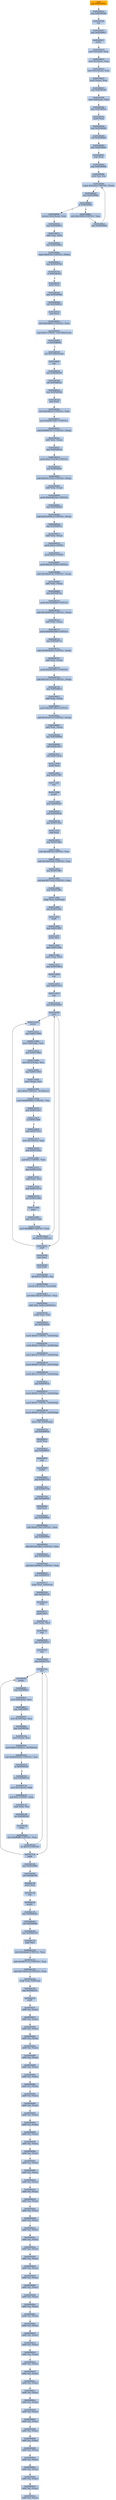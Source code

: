 digraph G {
node[shape=rectangle,style=filled,fillcolor=lightsteelblue,color=lightsteelblue]
bgcolor="transparent"
a0x005d95c2jmp_0x005d95e1[label="start\njmp 0x005d95e1",fillcolor="orange",color="lightgrey"];
a0x005d95e1jmp_0x005d9566[label="0x005d95e1\njmp 0x005d9566"];
a0x005d9566nop_[label="0x005d9566\nnop "];
a0x005d9567jmp_0x005d9617[label="0x005d9567\njmp 0x005d9617"];
a0x005d9617pusha_[label="0x005d9617\npusha "];
a0x005d9618movl_fs_0x30_eax[label="0x005d9618\nmovl %fs:0x30, %eax"];
a0x005d961fmovl_0xceax__eax[label="0x005d961f\nmovl 0xc(%eax), %eax"];
a0x005d9622movl_0x1ceax__eax[label="0x005d9622\nmovl 0x1c(%eax), %eax"];
a0x005d9625movl_eax__eax[label="0x005d9625\nmovl (%eax), %eax"];
a0x005d9627jmp_0x005d95f8[label="0x005d9627\njmp 0x005d95f8"];
a0x005d95f8movl_0x8eax__eax[label="0x005d95f8\nmovl 0x8(%eax), %eax"];
a0x005d95fbjmp_0x005d963a[label="0x005d95fb\njmp 0x005d963a"];
a0x005d963apushl_eax[label="0x005d963a\npushl %eax"];
a0x005d963bjmp_0x005d8d60[label="0x005d963b\njmp 0x005d8d60"];
a0x005d8d60call_0x005d8d65[label="0x005d8d60\ncall 0x005d8d65"];
a0x005d8d65jmp_0x005d9641[label="0x005d8d65\njmp 0x005d9641"];
a0x005d9641popl_eax[label="0x005d9641\npopl %eax"];
a0x005d9642jmp_0x005d969b[label="0x005d9642\njmp 0x005d969b"];
a0x005d969bxorw_ax_ax[label="0x005d969b\nxorw %ax, %ax"];
a0x005d969ecmpw_0x5a4dUINT16_eax_[label="0x005d969e\ncmpw $0x5a4d<UINT16>, (%eax)"];
a0x005d96a3jmp_0x005d98b6[label="0x005d96a3\njmp 0x005d98b6"];
a0x005d98b6je_0x005d964c[label="0x005d98b6\nje 0x005d964c"];
a0x005d98bcsubl_0x10000UINT32_eax[label="0x005d98bc\nsubl $0x10000<UINT32>, %eax"];
a0x005d98c2jmp_0x005d969e[label="0x005d98c2\njmp 0x005d969e"];
a0x005d964cmovzwl_0x3ceax__ebx[label="0x005d964c\nmovzwl 0x3c(%eax), %ebx"];
a0x005d9650jmp_0x005d967e[label="0x005d9650\njmp 0x005d967e"];
a0x005d967eaddl_eax_ebx[label="0x005d967e\naddl %eax, %ebx"];
a0x005d9680jmp_0x005d96be[label="0x005d9680\njmp 0x005d96be"];
a0x005d96becmpw_0x4550UINT16_ebx_[label="0x005d96be\ncmpw $0x4550<UINT16>, (%ebx)"];
a0x005d96c3jmp_0x005d97bb[label="0x005d96c3\njmp 0x005d97bb"];
a0x005d97bbje_0x005d8eb5[label="0x005d97bb\nje 0x005d8eb5"];
a0x005d8eb5pushl_eax[label="0x005d8eb5\npushl %eax"];
a0x005d8eb6jmp_0x005d864d[label="0x005d8eb6\njmp 0x005d864d"];
a0x005d864dcall_0x005d8652[label="0x005d864d\ncall 0x005d8652"];
a0x005d8652popl_eax[label="0x005d8652\npopl %eax"];
a0x005d8653subl_0x5d8652UINT32_eax[label="0x005d8653\nsubl $0x5d8652<UINT32>, %eax"];
a0x005d8659cmpl_0x0UINT8_0x51584eeax_[label="0x005d8659\ncmpl $0x0<UINT8>, 0x51584e(%eax)"];
a0x005d8660je_0x005d8b49[label="0x005d8660\nje 0x005d8b49"];
a0x005d8b49incl_0x51584eeax_[label="0x005d8b49\nincl 0x51584e(%eax)"];
a0x005d8b4fnop_[label="0x005d8b4f\nnop "];
a0x005d8b50jmp_0x005d859d[label="0x005d8b50\njmp 0x005d859d"];
a0x005d859dcall_0x005d85a2[label="0x005d859d\ncall 0x005d85a2"];
a0x005d85a2jmp_0x005d85db[label="0x005d85a2\njmp 0x005d85db"];
a0x005d85dbpopl_ebx[label="0x005d85db\npopl %ebx"];
a0x005d85dcsubl_0x5d85a2UINT32_ebx[label="0x005d85dc\nsubl $0x5d85a2<UINT32>, %ebx"];
a0x005d85e2pushl_0x9657d417UINT32[label="0x005d85e2\npushl $0x9657d417<UINT32>"];
a0x005d85e7addl_0x69f97b77UINT32_esp_[label="0x005d85e7\naddl $0x69f97b77<UINT32>, (%esp)"];
a0x005d85eeaddl_ebx_esp_[label="0x005d85ee\naddl %ebx, (%esp)"];
a0x005d85f1jmp_0x005d85a4[label="0x005d85f1\njmp 0x005d85a4"];
a0x005d85a4pushl_0xa7353e08UINT32[label="0x005d85a4\npushl $0xa7353e08<UINT32>"];
a0x005d85a9jmp_0x005d85ff[label="0x005d85a9\njmp 0x005d85ff"];
a0x005d85ffaddl_0x591c1182UINT32_esp_[label="0x005d85ff\naddl $0x591c1182<UINT32>, (%esp)"];
a0x005d8606addl_ebx_esp_[label="0x005d8606\naddl %ebx, (%esp)"];
a0x005d8609pushl_0xbe9825dcUINT32[label="0x005d8609\npushl $0xbe9825dc<UINT32>"];
a0x005d860ejmp_0x005d8626[label="0x005d860e\njmp 0x005d8626"];
a0x005d8626addl_0x41b929aaUINT32_esp_[label="0x005d8626\naddl $0x41b929aa<UINT32>, (%esp)"];
a0x005d862djmp_0x005d887a[label="0x005d862d\njmp 0x005d887a"];
a0x005d887aaddl_ebx_esp_[label="0x005d887a\naddl %ebx, (%esp)"];
a0x005d887dpushl_0x0UINT8[label="0x005d887d\npushl $0x0<UINT8>"];
a0x005d887fpushl_0x0UINT8[label="0x005d887f\npushl $0x0<UINT8>"];
a0x005d8881pushl_0xac47259dUINT32[label="0x005d8881\npushl $0xac47259d<UINT32>"];
a0x005d8886addl_0x540a479cUINT32_esp_[label="0x005d8886\naddl $0x540a479c<UINT32>, (%esp)"];
a0x005d888daddl_ebx_esp_[label="0x005d888d\naddl %ebx, (%esp)"];
a0x005d8890jmp_0x005d87ba[label="0x005d8890\njmp 0x005d87ba"];
a0x005d87bapushl_0xc8294d86UINT32[label="0x005d87ba\npushl $0xc8294d86<UINT32>"];
a0x005d87bfaddl_0x3828026bUINT32_esp_[label="0x005d87bf\naddl $0x3828026b<UINT32>, (%esp)"];
a0x005d87c6addl_ebx_esp_[label="0x005d87c6\naddl %ebx, (%esp)"];
a0x005d87c9pushl_0xb66b3460UINT32[label="0x005d87c9\npushl $0xb66b3460<UINT32>"];
a0x005d87cejmp_0x005d871a[label="0x005d87ce\njmp 0x005d871a"];
a0x005d871aaddl_0x49f26d2bUINT32_esp_[label="0x005d871a\naddl $0x49f26d2b<UINT32>, (%esp)"];
a0x005d8721addl_ebx_esp_[label="0x005d8721\naddl %ebx, (%esp)"];
a0x005d8724pushl_0xadc03073UINT32[label="0x005d8724\npushl $0xadc03073<UINT32>"];
a0x005d8729addl_0x52911a73UINT32_esp_[label="0x005d8729\naddl $0x52911a73<UINT32>, (%esp)"];
a0x005d8730jmp_0x005d86c2[label="0x005d8730\njmp 0x005d86c2"];
a0x005d86c2addl_ebx_esp_[label="0x005d86c2\naddl %ebx, (%esp)"];
a0x005d86c5pushl_0xa087382dUINT32[label="0x005d86c5\npushl $0xa087382d<UINT32>"];
a0x005d86caaddl_0x5fca11c0UINT32_esp_[label="0x005d86ca\naddl $0x5fca11c0<UINT32>, (%esp)"];
a0x005d86d1addl_ebx_esp_[label="0x005d86d1\naddl %ebx, (%esp)"];
a0x005d86d4jmp_0x005d8696[label="0x005d86d4\njmp 0x005d8696"];
a0x005d8696call_0x004c56e7[label="0x005d8696\ncall 0x004c56e7"];
a0x004c56e7call_0x0051263b[label="0x004c56e7\ncall 0x0051263b"];
a0x0051263bpushl_eax[label="0x0051263b\npushl %eax"];
a0x0051263cjmp_0x00512f87[label="0x0051263c\njmp 0x00512f87"];
a0x00512f87nop_[label="0x00512f87\nnop "];
a0x00512f88pushfl_[label="0x00512f88\npushfl "];
a0x00512f89jmp_0x0050f22f[label="0x00512f89\njmp 0x0050f22f"];
a0x0050f22fcall_0x0050f234[label="0x0050f22f\ncall 0x0050f234"];
a0x0050f234jmp_0x00512f52[label="0x0050f234\njmp 0x00512f52"];
a0x00512f52popl_eax[label="0x00512f52\npopl %eax"];
a0x00512f53jmp_0x00512fba[label="0x00512f53\njmp 0x00512fba"];
a0x00512fbasubl_0x50f234UINT32_eax[label="0x00512fba\nsubl $0x50f234<UINT32>, %eax"];
a0x00512fc0addl_0x38a83e6bUINT32_eax[label="0x00512fc0\naddl $0x38a83e6b<UINT32>, %eax"];
a0x00512fc6jmp_0x00512f65[label="0x00512fc6\njmp 0x00512f65"];
a0x00512f65subl_0x38571a52UINT32_eax[label="0x00512f65\nsubl $0x38571a52<UINT32>, %eax"];
a0x00512f6bjmp_0x00512f8e[label="0x00512f6b\njmp 0x00512f8e"];
a0x00512f8exchgl_eax_0x4esp_[label="0x00512f8e\nxchgl %eax, 0x4(%esp)"];
a0x00512f92jmp_0x00512fd1[label="0x00512f92\njmp 0x00512fd1"];
a0x00512fd1popfl_[label="0x00512fd1\npopfl "];
a0x00512fd2jmp_0x00512f97[label="0x00512fd2\njmp 0x00512f97"];
a0x00512f97pushl_fs_0[label="0x00512f97\npushl %fs:0"];
a0x00512f9ejmp_0x00512fda[label="0x00512f9e\njmp 0x00512fda"];
a0x00512fdamovl_esp_fs_0[label="0x00512fda\nmovl %esp, %fs:0"];
a0x00512fe1jmp_0x00514854[label="0x00512fe1\njmp 0x00514854"];
a0x00514854nop_[label="0x00514854\nnop "];
a0x00514855jmp_0x005125c5[label="0x00514855\njmp 0x005125c5"];
a0x005125c5nop_[label="0x005125c5\nnop "];
a0x005125c6jmp_0x0050f280[label="0x005125c6\njmp 0x0050f280"];
a0x0050f280int3_[label="0x0050f280\nint3 "];
a0x00512419pusha_[label="0x00512419\npusha "];
a0x0051241ajmp_0x0051249d[label="0x0051241a\njmp 0x0051249d"];
a0x0051249dmovl_0x8ebp__eax[label="0x0051249d\nmovl 0x8(%ebp), %eax"];
a0x005124a0jmp_0x0051246b[label="0x005124a0\njmp 0x0051246b"];
a0x0051246bmovl_0x10ebp__ecx[label="0x0051246b\nmovl 0x10(%ebp), %ecx"];
a0x0051246ejmp_0x00512504[label="0x0051246e\njmp 0x00512504"];
a0x00512504movl_eax__esi[label="0x00512504\nmovl (%eax), %esi"];
a0x00512506movl_0x0UINT32_0x18ecx_[label="0x00512506\nmovl $0x0<UINT32>, 0x18(%ecx)"];
a0x0051250dsubl_0x80000003UINT32_esi[label="0x0051250d\nsubl $0x80000003<UINT32>, %esi"];
a0x00512513jmp_0x005124e7[label="0x00512513\njmp 0x005124e7"];
a0x005124e7jo_0x00512480[label="0x005124e7\njo 0x00512480"];
a0x005124e9jmp_0x0051251f[label="0x005124e9\njmp 0x0051251f"];
a0x0051251fmovl_0xc1ecx__ebx[label="0x0051251f\nmovl 0xc1(%ecx), %ebx"];
a0x00512525jmp_0x0051256e[label="0x00512525\njmp 0x0051256e"];
a0x0051256eandl_0x1UINT8_ebx[label="0x0051256e\nandl $0x1<UINT8>, %ebx"];
a0x00512571jmp_0x00512532[label="0x00512571\njmp 0x00512532"];
a0x00512532cmpl_ebx_esi[label="0x00512532\ncmpl %ebx, %esi"];
a0x00512534jmp_0x00512573[label="0x00512534\njmp 0x00512573"];
a0x00512573jne_0x00512480[label="0x00512573\njne 0x00512480"];
a0x00512480popa_[label="0x00512480\npopa "];
a0x00512481jmp_0x005124dd[label="0x00512481\njmp 0x005124dd"];
a0x005124ddmovl_0xffffffffUINT32_eax[label="0x005124dd\nmovl $0xffffffff<UINT32>, %eax"];
a0x005124e3ret_0x10UINT16[label="0x005124e3\nret $0x10<UINT16>"];
a0x0050f281popfl_[label="0x0050f281\npopfl "];
a0x0050f282decl_ecx[label="0x0050f282\ndecl %ecx"];
a0x0050f283popl_edx[label="0x0050f283\npopl %edx"];
a0x0050f284inb_0x3UINT8_al[label="0x0050f284\ninb $0x3<UINT8>, %al"];
a0x0050f286movsb_ds_esi__es_edi_[label="0x0050f286\nmovsb %ds:(%esi), %es:(%edi)"];
a0x0050f287xorl_0x3345e9UINT32_eax[label="0x0050f287\nxorl $0x3345e9<UINT32>, %eax"];
a0x0050f28caddb_bh_0x30c1a630esi_[label="0x0050f28c\naddb %bh, 0x30c1a630(%esi)"];
a0x0050f292xchgl_eax_edi[label="0x0050f292\nxchgl %eax, %edi"];
a0x0050f293jns_0x0050f298[label="0x0050f293\njns 0x0050f298"];
a0x0050f298movb_0x65UINT8_0x3eebp_[label="0x0050f298\nmovb $0x65<UINT8>, 0x3e(%ebp)"];
a0x0050f29cmovb_0x6eUINT8_0x3febp_[label="0x0050f29c\nmovb $0x6e<UINT8>, 0x3f(%ebp)"];
a0x0050f2a0movb_0x54UINT8_0x40ebp_[label="0x0050f2a0\nmovb $0x54<UINT8>, 0x40(%ebp)"];
a0x0050f2a4movb_0x68UINT8_0x41ebp_[label="0x0050f2a4\nmovb $0x68<UINT8>, 0x41(%ebp)"];
a0x0050f2a8movb_0x72UINT8_0x42ebp_[label="0x0050f2a8\nmovb $0x72<UINT8>, 0x42(%ebp)"];
a0x0050f2acjmp_0x0050f12c[label="0x0050f2ac\njmp 0x0050f12c"];
a0x0050f12cmovb_0x65UINT8_0x43ebp_[label="0x0050f12c\nmovb $0x65<UINT8>, 0x43(%ebp)"];
a0x0050f130movb_0x61UINT8_0x44ebp_[label="0x0050f130\nmovb $0x61<UINT8>, 0x44(%ebp)"];
a0x0050f134movb_0x64UINT8_0x45ebp_[label="0x0050f134\nmovb $0x64<UINT8>, 0x45(%ebp)"];
a0x0050f138movb_bl_0x46ebp_[label="0x0050f138\nmovb %bl, 0x46(%ebp)"];
a0x0050f13bcall_0x004f903e[label="0x0050f13b\ncall 0x004f903e"];
a0x004f903epushl_eax[label="0x004f903e\npushl %eax"];
a0x004f903fjmp_0x004f907f[label="0x004f903f\njmp 0x004f907f"];
a0x004f907fnop_[label="0x004f907f\nnop "];
a0x004f9080pushfl_[label="0x004f9080\npushfl "];
a0x004f9081jmp_0x004f7551[label="0x004f9081\njmp 0x004f7551"];
a0x004f7551call_0x004f7556[label="0x004f7551\ncall 0x004f7556"];
a0x004f7556jmp_0x004f9041[label="0x004f7556\njmp 0x004f9041"];
a0x004f9041popl_eax[label="0x004f9041\npopl %eax"];
a0x004f9042jmp_0x004f909a[label="0x004f9042\njmp 0x004f909a"];
a0x004f909asubl_0x4f7556UINT32_eax[label="0x004f909a\nsubl $0x4f7556<UINT32>, %eax"];
a0x004f90a0jmp_0x004f90fd[label="0x004f90a0\njmp 0x004f90fd"];
a0x004f90fdaddl_0x1de528e3UINT32_eax[label="0x004f90fd\naddl $0x1de528e3<UINT32>, %eax"];
a0x004f9103jmp_0x004f90dd[label="0x004f9103\njmp 0x004f90dd"];
a0x004f90ddsubl_0x1d959953UINT32_eax[label="0x004f90dd\nsubl $0x1d959953<UINT32>, %eax"];
a0x004f90e3jmp_0x004f9107[label="0x004f90e3\njmp 0x004f9107"];
a0x004f9107xchgl_eax_0x4esp_[label="0x004f9107\nxchgl %eax, 0x4(%esp)"];
a0x004f910bjmp_0x004f91e6[label="0x004f910b\njmp 0x004f91e6"];
a0x004f91e6popfl_[label="0x004f91e6\npopfl "];
a0x004f91e7pushl_fs_0[label="0x004f91e7\npushl %fs:0"];
a0x004f91eemovl_esp_fs_0[label="0x004f91ee\nmovl %esp, %fs:0"];
a0x004f91f5nop_[label="0x004f91f5\nnop "];
a0x004f91f6jmp_0x004f9037[label="0x004f91f6\njmp 0x004f9037"];
a0x004f9037nop_[label="0x004f9037\nnop "];
a0x004f9038jmp_0x004f751a[label="0x004f9038\njmp 0x004f751a"];
a0x004f751aint3_[label="0x004f751a\nint3 "];
a0x004f8f90pusha_[label="0x004f8f90\npusha "];
a0x004f8f91jmp_0x004f8fc4[label="0x004f8f91\njmp 0x004f8fc4"];
a0x004f8fc4movl_0x8ebp__eax[label="0x004f8fc4\nmovl 0x8(%ebp), %eax"];
a0x004f8fc7jmp_0x004f8f97[label="0x004f8fc7\njmp 0x004f8f97"];
a0x004f8f97movl_0x10ebp__ecx[label="0x004f8f97\nmovl 0x10(%ebp), %ecx"];
a0x004f8f9ajmp_0x004f934a[label="0x004f8f9a\njmp 0x004f934a"];
a0x004f934amovl_eax__esi[label="0x004f934a\nmovl (%eax), %esi"];
a0x004f934cmovl_0x0UINT32_0x18ecx_[label="0x004f934c\nmovl $0x0<UINT32>, 0x18(%ecx)"];
a0x004f9353subl_0x80000003UINT32_esi[label="0x004f9353\nsubl $0x80000003<UINT32>, %esi"];
a0x004f9359jo_0x004f9249[label="0x004f9359\njo 0x004f9249"];
a0x004f935fjmp_0x004f912d[label="0x004f935f\njmp 0x004f912d"];
a0x004f912dmovl_0xc1ecx__ebx[label="0x004f912d\nmovl 0xc1(%ecx), %ebx"];
a0x004f9133andl_0x1UINT8_ebx[label="0x004f9133\nandl $0x1<UINT8>, %ebx"];
a0x004f9136cmpl_ebx_esi[label="0x004f9136\ncmpl %ebx, %esi"];
a0x004f9138jne_0x004f9249[label="0x004f9138\njne 0x004f9249"];
a0x004f9249popa_[label="0x004f9249\npopa "];
a0x004f924amovl_0xffffffffUINT32_eax[label="0x004f924a\nmovl $0xffffffff<UINT32>, %eax"];
a0x004f9250ret_0x10UINT16[label="0x004f9250\nret $0x10<UINT16>"];
a0x004f751bpopfl_[label="0x004f751b\npopfl "];
a0x0050f140jmp_0x0050f084[label="0x0050f140\njmp 0x0050f084"];
a0x0050f084call_0x004de1f8[label="0x0050f084\ncall 0x004de1f8"];
a0x004de1f8pushl_eax[label="0x004de1f8\npushl %eax"];
a0x004de1f9nop_[label="0x004de1f9\nnop "];
a0x004de1fapushfl_[label="0x004de1fa\npushfl "];
a0x004de1fbjmp_0x004dbaba[label="0x004de1fb\njmp 0x004dbaba"];
a0x004dbabacall_0x004dbabf[label="0x004dbaba\ncall 0x004dbabf"];
a0x004dbabfjmp_0x004de218[label="0x004dbabf\njmp 0x004de218"];
a0x004de218popl_eax[label="0x004de218\npopl %eax"];
a0x004de219subl_0x4dbabfUINT32_eax[label="0x004de219\nsubl $0x4dbabf<UINT32>, %eax"];
a0x004de21faddl_0x5807117cUINT32_eax[label="0x004de21f\naddl $0x5807117c<UINT32>, %eax"];
a0x004de225subl_0x57b931edUINT32_eax[label="0x004de225\nsubl $0x57b931ed<UINT32>, %eax"];
a0x004de22bxchgl_eax_0x4esp_[label="0x004de22b\nxchgl %eax, 0x4(%esp)"];
a0x004de22fjmp_0x004de251[label="0x004de22f\njmp 0x004de251"];
a0x004de251popfl_[label="0x004de251\npopfl "];
a0x0000007caddb_al_eax_[label="0x0000007c\naddb %al, (%eax)"];
a0x0000007eaddb_al_eax_[label="0x0000007e\naddb %al, (%eax)"];
a0x00000080addb_al_eax_[label="0x00000080\naddb %al, (%eax)"];
a0x00000082addb_al_eax_[label="0x00000082\naddb %al, (%eax)"];
a0x00000084addb_al_eax_[label="0x00000084\naddb %al, (%eax)"];
a0x00000086addb_al_eax_[label="0x00000086\naddb %al, (%eax)"];
a0x00000088addb_al_eax_[label="0x00000088\naddb %al, (%eax)"];
a0x0000008aaddb_al_eax_[label="0x0000008a\naddb %al, (%eax)"];
a0x0000008caddb_al_eax_[label="0x0000008c\naddb %al, (%eax)"];
a0x0000008eaddb_al_eax_[label="0x0000008e\naddb %al, (%eax)"];
a0x00000090addb_al_eax_[label="0x00000090\naddb %al, (%eax)"];
a0x00000092addb_al_eax_[label="0x00000092\naddb %al, (%eax)"];
a0x00000094addb_al_eax_[label="0x00000094\naddb %al, (%eax)"];
a0x00000096addb_al_eax_[label="0x00000096\naddb %al, (%eax)"];
a0x00000098addb_al_eax_[label="0x00000098\naddb %al, (%eax)"];
a0x0000009aaddb_al_eax_[label="0x0000009a\naddb %al, (%eax)"];
a0x0000009caddb_al_eax_[label="0x0000009c\naddb %al, (%eax)"];
a0x0000009eaddb_al_eax_[label="0x0000009e\naddb %al, (%eax)"];
a0x000000a0addb_al_eax_[label="0x000000a0\naddb %al, (%eax)"];
a0x000000a2addb_al_eax_[label="0x000000a2\naddb %al, (%eax)"];
a0x000000a4addb_al_eax_[label="0x000000a4\naddb %al, (%eax)"];
a0x000000a6addb_al_eax_[label="0x000000a6\naddb %al, (%eax)"];
a0x000000a8addb_al_eax_[label="0x000000a8\naddb %al, (%eax)"];
a0x000000aaaddb_al_eax_[label="0x000000aa\naddb %al, (%eax)"];
a0x000000acaddb_al_eax_[label="0x000000ac\naddb %al, (%eax)"];
a0x000000aeaddb_al_eax_[label="0x000000ae\naddb %al, (%eax)"];
a0x000000b0addb_al_eax_[label="0x000000b0\naddb %al, (%eax)"];
a0x000000b2addb_al_eax_[label="0x000000b2\naddb %al, (%eax)"];
a0x000000b4addb_al_eax_[label="0x000000b4\naddb %al, (%eax)"];
a0x000000b6addb_al_eax_[label="0x000000b6\naddb %al, (%eax)"];
a0x000000b8addb_al_eax_[label="0x000000b8\naddb %al, (%eax)"];
a0x000000baaddb_al_eax_[label="0x000000ba\naddb %al, (%eax)"];
a0x000000bcaddb_al_eax_[label="0x000000bc\naddb %al, (%eax)"];
a0x000000beaddb_al_eax_[label="0x000000be\naddb %al, (%eax)"];
a0x000000c0addb_al_eax_[label="0x000000c0\naddb %al, (%eax)"];
a0x000000c2addb_al_eax_[label="0x000000c2\naddb %al, (%eax)"];
a0x000000c4addb_al_eax_[label="0x000000c4\naddb %al, (%eax)"];
a0x000000c6addb_al_eax_[label="0x000000c6\naddb %al, (%eax)"];
a0x000000c8addb_al_eax_[label="0x000000c8\naddb %al, (%eax)"];
a0x000000caaddb_al_eax_[label="0x000000ca\naddb %al, (%eax)"];
a0x000000ccaddb_al_eax_[label="0x000000cc\naddb %al, (%eax)"];
a0x000000ceaddb_al_eax_[label="0x000000ce\naddb %al, (%eax)"];
a0x000000d0addb_al_eax_[label="0x000000d0\naddb %al, (%eax)"];
a0x000000d2addb_al_eax_[label="0x000000d2\naddb %al, (%eax)"];
a0x000000d4addb_al_eax_[label="0x000000d4\naddb %al, (%eax)"];
a0x000000d6addb_al_eax_[label="0x000000d6\naddb %al, (%eax)"];
a0x000000d8addb_al_eax_[label="0x000000d8\naddb %al, (%eax)"];
a0x000000daaddb_al_eax_[label="0x000000da\naddb %al, (%eax)"];
a0x000000dcaddb_al_eax_[label="0x000000dc\naddb %al, (%eax)"];
a0x000000deaddb_al_eax_[label="0x000000de\naddb %al, (%eax)"];
a0x000000e0addb_al_eax_[label="0x000000e0\naddb %al, (%eax)"];
a0x000000e2addb_al_eax_[label="0x000000e2\naddb %al, (%eax)"];
a0x005d95c2jmp_0x005d95e1 -> a0x005d95e1jmp_0x005d9566 [color="#000000"];
a0x005d95e1jmp_0x005d9566 -> a0x005d9566nop_ [color="#000000"];
a0x005d9566nop_ -> a0x005d9567jmp_0x005d9617 [color="#000000"];
a0x005d9567jmp_0x005d9617 -> a0x005d9617pusha_ [color="#000000"];
a0x005d9617pusha_ -> a0x005d9618movl_fs_0x30_eax [color="#000000"];
a0x005d9618movl_fs_0x30_eax -> a0x005d961fmovl_0xceax__eax [color="#000000"];
a0x005d961fmovl_0xceax__eax -> a0x005d9622movl_0x1ceax__eax [color="#000000"];
a0x005d9622movl_0x1ceax__eax -> a0x005d9625movl_eax__eax [color="#000000"];
a0x005d9625movl_eax__eax -> a0x005d9627jmp_0x005d95f8 [color="#000000"];
a0x005d9627jmp_0x005d95f8 -> a0x005d95f8movl_0x8eax__eax [color="#000000"];
a0x005d95f8movl_0x8eax__eax -> a0x005d95fbjmp_0x005d963a [color="#000000"];
a0x005d95fbjmp_0x005d963a -> a0x005d963apushl_eax [color="#000000"];
a0x005d963apushl_eax -> a0x005d963bjmp_0x005d8d60 [color="#000000"];
a0x005d963bjmp_0x005d8d60 -> a0x005d8d60call_0x005d8d65 [color="#000000"];
a0x005d8d60call_0x005d8d65 -> a0x005d8d65jmp_0x005d9641 [color="#000000"];
a0x005d8d65jmp_0x005d9641 -> a0x005d9641popl_eax [color="#000000"];
a0x005d9641popl_eax -> a0x005d9642jmp_0x005d969b [color="#000000"];
a0x005d9642jmp_0x005d969b -> a0x005d969bxorw_ax_ax [color="#000000"];
a0x005d969bxorw_ax_ax -> a0x005d969ecmpw_0x5a4dUINT16_eax_ [color="#000000"];
a0x005d969ecmpw_0x5a4dUINT16_eax_ -> a0x005d96a3jmp_0x005d98b6 [color="#000000"];
a0x005d96a3jmp_0x005d98b6 -> a0x005d98b6je_0x005d964c [color="#000000"];
a0x005d98b6je_0x005d964c -> a0x005d98bcsubl_0x10000UINT32_eax [color="#000000",label="F"];
a0x005d98bcsubl_0x10000UINT32_eax -> a0x005d98c2jmp_0x005d969e [color="#000000"];
a0x005d98c2jmp_0x005d969e -> a0x005d969ecmpw_0x5a4dUINT16_eax_ [color="#000000"];
a0x005d98b6je_0x005d964c -> a0x005d964cmovzwl_0x3ceax__ebx [color="#000000",label="T"];
a0x005d964cmovzwl_0x3ceax__ebx -> a0x005d9650jmp_0x005d967e [color="#000000"];
a0x005d9650jmp_0x005d967e -> a0x005d967eaddl_eax_ebx [color="#000000"];
a0x005d967eaddl_eax_ebx -> a0x005d9680jmp_0x005d96be [color="#000000"];
a0x005d9680jmp_0x005d96be -> a0x005d96becmpw_0x4550UINT16_ebx_ [color="#000000"];
a0x005d96becmpw_0x4550UINT16_ebx_ -> a0x005d96c3jmp_0x005d97bb [color="#000000"];
a0x005d96c3jmp_0x005d97bb -> a0x005d97bbje_0x005d8eb5 [color="#000000"];
a0x005d97bbje_0x005d8eb5 -> a0x005d8eb5pushl_eax [color="#000000",label="T"];
a0x005d8eb5pushl_eax -> a0x005d8eb6jmp_0x005d864d [color="#000000"];
a0x005d8eb6jmp_0x005d864d -> a0x005d864dcall_0x005d8652 [color="#000000"];
a0x005d864dcall_0x005d8652 -> a0x005d8652popl_eax [color="#000000"];
a0x005d8652popl_eax -> a0x005d8653subl_0x5d8652UINT32_eax [color="#000000"];
a0x005d8653subl_0x5d8652UINT32_eax -> a0x005d8659cmpl_0x0UINT8_0x51584eeax_ [color="#000000"];
a0x005d8659cmpl_0x0UINT8_0x51584eeax_ -> a0x005d8660je_0x005d8b49 [color="#000000"];
a0x005d8660je_0x005d8b49 -> a0x005d8b49incl_0x51584eeax_ [color="#000000",label="T"];
a0x005d8b49incl_0x51584eeax_ -> a0x005d8b4fnop_ [color="#000000"];
a0x005d8b4fnop_ -> a0x005d8b50jmp_0x005d859d [color="#000000"];
a0x005d8b50jmp_0x005d859d -> a0x005d859dcall_0x005d85a2 [color="#000000"];
a0x005d859dcall_0x005d85a2 -> a0x005d85a2jmp_0x005d85db [color="#000000"];
a0x005d85a2jmp_0x005d85db -> a0x005d85dbpopl_ebx [color="#000000"];
a0x005d85dbpopl_ebx -> a0x005d85dcsubl_0x5d85a2UINT32_ebx [color="#000000"];
a0x005d85dcsubl_0x5d85a2UINT32_ebx -> a0x005d85e2pushl_0x9657d417UINT32 [color="#000000"];
a0x005d85e2pushl_0x9657d417UINT32 -> a0x005d85e7addl_0x69f97b77UINT32_esp_ [color="#000000"];
a0x005d85e7addl_0x69f97b77UINT32_esp_ -> a0x005d85eeaddl_ebx_esp_ [color="#000000"];
a0x005d85eeaddl_ebx_esp_ -> a0x005d85f1jmp_0x005d85a4 [color="#000000"];
a0x005d85f1jmp_0x005d85a4 -> a0x005d85a4pushl_0xa7353e08UINT32 [color="#000000"];
a0x005d85a4pushl_0xa7353e08UINT32 -> a0x005d85a9jmp_0x005d85ff [color="#000000"];
a0x005d85a9jmp_0x005d85ff -> a0x005d85ffaddl_0x591c1182UINT32_esp_ [color="#000000"];
a0x005d85ffaddl_0x591c1182UINT32_esp_ -> a0x005d8606addl_ebx_esp_ [color="#000000"];
a0x005d8606addl_ebx_esp_ -> a0x005d8609pushl_0xbe9825dcUINT32 [color="#000000"];
a0x005d8609pushl_0xbe9825dcUINT32 -> a0x005d860ejmp_0x005d8626 [color="#000000"];
a0x005d860ejmp_0x005d8626 -> a0x005d8626addl_0x41b929aaUINT32_esp_ [color="#000000"];
a0x005d8626addl_0x41b929aaUINT32_esp_ -> a0x005d862djmp_0x005d887a [color="#000000"];
a0x005d862djmp_0x005d887a -> a0x005d887aaddl_ebx_esp_ [color="#000000"];
a0x005d887aaddl_ebx_esp_ -> a0x005d887dpushl_0x0UINT8 [color="#000000"];
a0x005d887dpushl_0x0UINT8 -> a0x005d887fpushl_0x0UINT8 [color="#000000"];
a0x005d887fpushl_0x0UINT8 -> a0x005d8881pushl_0xac47259dUINT32 [color="#000000"];
a0x005d8881pushl_0xac47259dUINT32 -> a0x005d8886addl_0x540a479cUINT32_esp_ [color="#000000"];
a0x005d8886addl_0x540a479cUINT32_esp_ -> a0x005d888daddl_ebx_esp_ [color="#000000"];
a0x005d888daddl_ebx_esp_ -> a0x005d8890jmp_0x005d87ba [color="#000000"];
a0x005d8890jmp_0x005d87ba -> a0x005d87bapushl_0xc8294d86UINT32 [color="#000000"];
a0x005d87bapushl_0xc8294d86UINT32 -> a0x005d87bfaddl_0x3828026bUINT32_esp_ [color="#000000"];
a0x005d87bfaddl_0x3828026bUINT32_esp_ -> a0x005d87c6addl_ebx_esp_ [color="#000000"];
a0x005d87c6addl_ebx_esp_ -> a0x005d87c9pushl_0xb66b3460UINT32 [color="#000000"];
a0x005d87c9pushl_0xb66b3460UINT32 -> a0x005d87cejmp_0x005d871a [color="#000000"];
a0x005d87cejmp_0x005d871a -> a0x005d871aaddl_0x49f26d2bUINT32_esp_ [color="#000000"];
a0x005d871aaddl_0x49f26d2bUINT32_esp_ -> a0x005d8721addl_ebx_esp_ [color="#000000"];
a0x005d8721addl_ebx_esp_ -> a0x005d8724pushl_0xadc03073UINT32 [color="#000000"];
a0x005d8724pushl_0xadc03073UINT32 -> a0x005d8729addl_0x52911a73UINT32_esp_ [color="#000000"];
a0x005d8729addl_0x52911a73UINT32_esp_ -> a0x005d8730jmp_0x005d86c2 [color="#000000"];
a0x005d8730jmp_0x005d86c2 -> a0x005d86c2addl_ebx_esp_ [color="#000000"];
a0x005d86c2addl_ebx_esp_ -> a0x005d86c5pushl_0xa087382dUINT32 [color="#000000"];
a0x005d86c5pushl_0xa087382dUINT32 -> a0x005d86caaddl_0x5fca11c0UINT32_esp_ [color="#000000"];
a0x005d86caaddl_0x5fca11c0UINT32_esp_ -> a0x005d86d1addl_ebx_esp_ [color="#000000"];
a0x005d86d1addl_ebx_esp_ -> a0x005d86d4jmp_0x005d8696 [color="#000000"];
a0x005d86d4jmp_0x005d8696 -> a0x005d8696call_0x004c56e7 [color="#000000"];
a0x005d8696call_0x004c56e7 -> a0x004c56e7call_0x0051263b [color="#000000"];
a0x004c56e7call_0x0051263b -> a0x0051263bpushl_eax [color="#000000"];
a0x0051263bpushl_eax -> a0x0051263cjmp_0x00512f87 [color="#000000"];
a0x0051263cjmp_0x00512f87 -> a0x00512f87nop_ [color="#000000"];
a0x00512f87nop_ -> a0x00512f88pushfl_ [color="#000000"];
a0x00512f88pushfl_ -> a0x00512f89jmp_0x0050f22f [color="#000000"];
a0x00512f89jmp_0x0050f22f -> a0x0050f22fcall_0x0050f234 [color="#000000"];
a0x0050f22fcall_0x0050f234 -> a0x0050f234jmp_0x00512f52 [color="#000000"];
a0x0050f234jmp_0x00512f52 -> a0x00512f52popl_eax [color="#000000"];
a0x00512f52popl_eax -> a0x00512f53jmp_0x00512fba [color="#000000"];
a0x00512f53jmp_0x00512fba -> a0x00512fbasubl_0x50f234UINT32_eax [color="#000000"];
a0x00512fbasubl_0x50f234UINT32_eax -> a0x00512fc0addl_0x38a83e6bUINT32_eax [color="#000000"];
a0x00512fc0addl_0x38a83e6bUINT32_eax -> a0x00512fc6jmp_0x00512f65 [color="#000000"];
a0x00512fc6jmp_0x00512f65 -> a0x00512f65subl_0x38571a52UINT32_eax [color="#000000"];
a0x00512f65subl_0x38571a52UINT32_eax -> a0x00512f6bjmp_0x00512f8e [color="#000000"];
a0x00512f6bjmp_0x00512f8e -> a0x00512f8exchgl_eax_0x4esp_ [color="#000000"];
a0x00512f8exchgl_eax_0x4esp_ -> a0x00512f92jmp_0x00512fd1 [color="#000000"];
a0x00512f92jmp_0x00512fd1 -> a0x00512fd1popfl_ [color="#000000"];
a0x00512fd1popfl_ -> a0x00512fd2jmp_0x00512f97 [color="#000000"];
a0x00512fd2jmp_0x00512f97 -> a0x00512f97pushl_fs_0 [color="#000000"];
a0x00512f97pushl_fs_0 -> a0x00512f9ejmp_0x00512fda [color="#000000"];
a0x00512f9ejmp_0x00512fda -> a0x00512fdamovl_esp_fs_0 [color="#000000"];
a0x00512fdamovl_esp_fs_0 -> a0x00512fe1jmp_0x00514854 [color="#000000"];
a0x00512fe1jmp_0x00514854 -> a0x00514854nop_ [color="#000000"];
a0x00514854nop_ -> a0x00514855jmp_0x005125c5 [color="#000000"];
a0x00514855jmp_0x005125c5 -> a0x005125c5nop_ [color="#000000"];
a0x005125c5nop_ -> a0x005125c6jmp_0x0050f280 [color="#000000"];
a0x005125c6jmp_0x0050f280 -> a0x0050f280int3_ [color="#000000"];
a0x0050f280int3_ -> a0x00512419pusha_ [color="#000000"];
a0x00512419pusha_ -> a0x0051241ajmp_0x0051249d [color="#000000"];
a0x0051241ajmp_0x0051249d -> a0x0051249dmovl_0x8ebp__eax [color="#000000"];
a0x0051249dmovl_0x8ebp__eax -> a0x005124a0jmp_0x0051246b [color="#000000"];
a0x005124a0jmp_0x0051246b -> a0x0051246bmovl_0x10ebp__ecx [color="#000000"];
a0x0051246bmovl_0x10ebp__ecx -> a0x0051246ejmp_0x00512504 [color="#000000"];
a0x0051246ejmp_0x00512504 -> a0x00512504movl_eax__esi [color="#000000"];
a0x00512504movl_eax__esi -> a0x00512506movl_0x0UINT32_0x18ecx_ [color="#000000"];
a0x00512506movl_0x0UINT32_0x18ecx_ -> a0x0051250dsubl_0x80000003UINT32_esi [color="#000000"];
a0x0051250dsubl_0x80000003UINT32_esi -> a0x00512513jmp_0x005124e7 [color="#000000"];
a0x00512513jmp_0x005124e7 -> a0x005124e7jo_0x00512480 [color="#000000"];
a0x005124e7jo_0x00512480 -> a0x005124e9jmp_0x0051251f [color="#000000",label="F"];
a0x005124e9jmp_0x0051251f -> a0x0051251fmovl_0xc1ecx__ebx [color="#000000"];
a0x0051251fmovl_0xc1ecx__ebx -> a0x00512525jmp_0x0051256e [color="#000000"];
a0x00512525jmp_0x0051256e -> a0x0051256eandl_0x1UINT8_ebx [color="#000000"];
a0x0051256eandl_0x1UINT8_ebx -> a0x00512571jmp_0x00512532 [color="#000000"];
a0x00512571jmp_0x00512532 -> a0x00512532cmpl_ebx_esi [color="#000000"];
a0x00512532cmpl_ebx_esi -> a0x00512534jmp_0x00512573 [color="#000000"];
a0x00512534jmp_0x00512573 -> a0x00512573jne_0x00512480 [color="#000000"];
a0x00512573jne_0x00512480 -> a0x00512480popa_ [color="#000000",label="T"];
a0x00512480popa_ -> a0x00512481jmp_0x005124dd [color="#000000"];
a0x00512481jmp_0x005124dd -> a0x005124ddmovl_0xffffffffUINT32_eax [color="#000000"];
a0x005124ddmovl_0xffffffffUINT32_eax -> a0x005124e3ret_0x10UINT16 [color="#000000"];
a0x005124e3ret_0x10UINT16 -> a0x0050f280int3_ [color="#000000"];
a0x0050f280int3_ -> a0x0050f281popfl_ [color="#000000"];
a0x0050f281popfl_ -> a0x00512419pusha_ [color="#000000"];
a0x005124e3ret_0x10UINT16 -> a0x0050f281popfl_ [color="#000000"];
a0x0050f281popfl_ -> a0x0050f282decl_ecx [color="#000000"];
a0x0050f282decl_ecx -> a0x0050f283popl_edx [color="#000000"];
a0x0050f283popl_edx -> a0x0050f284inb_0x3UINT8_al [color="#000000"];
a0x0050f284inb_0x3UINT8_al -> a0x0050f286movsb_ds_esi__es_edi_ [color="#000000"];
a0x0050f286movsb_ds_esi__es_edi_ -> a0x0050f287xorl_0x3345e9UINT32_eax [color="#000000"];
a0x0050f287xorl_0x3345e9UINT32_eax -> a0x0050f28caddb_bh_0x30c1a630esi_ [color="#000000"];
a0x0050f28caddb_bh_0x30c1a630esi_ -> a0x0050f292xchgl_eax_edi [color="#000000"];
a0x0050f292xchgl_eax_edi -> a0x0050f293jns_0x0050f298 [color="#000000"];
a0x0050f293jns_0x0050f298 -> a0x0050f298movb_0x65UINT8_0x3eebp_ [color="#000000",label="T"];
a0x0050f298movb_0x65UINT8_0x3eebp_ -> a0x0050f29cmovb_0x6eUINT8_0x3febp_ [color="#000000"];
a0x0050f29cmovb_0x6eUINT8_0x3febp_ -> a0x0050f2a0movb_0x54UINT8_0x40ebp_ [color="#000000"];
a0x0050f2a0movb_0x54UINT8_0x40ebp_ -> a0x0050f2a4movb_0x68UINT8_0x41ebp_ [color="#000000"];
a0x0050f2a4movb_0x68UINT8_0x41ebp_ -> a0x0050f2a8movb_0x72UINT8_0x42ebp_ [color="#000000"];
a0x0050f2a8movb_0x72UINT8_0x42ebp_ -> a0x0050f2acjmp_0x0050f12c [color="#000000"];
a0x0050f2acjmp_0x0050f12c -> a0x0050f12cmovb_0x65UINT8_0x43ebp_ [color="#000000"];
a0x0050f12cmovb_0x65UINT8_0x43ebp_ -> a0x0050f130movb_0x61UINT8_0x44ebp_ [color="#000000"];
a0x0050f130movb_0x61UINT8_0x44ebp_ -> a0x0050f134movb_0x64UINT8_0x45ebp_ [color="#000000"];
a0x0050f134movb_0x64UINT8_0x45ebp_ -> a0x0050f138movb_bl_0x46ebp_ [color="#000000"];
a0x0050f138movb_bl_0x46ebp_ -> a0x0050f13bcall_0x004f903e [color="#000000"];
a0x0050f13bcall_0x004f903e -> a0x004f903epushl_eax [color="#000000"];
a0x004f903epushl_eax -> a0x004f903fjmp_0x004f907f [color="#000000"];
a0x004f903fjmp_0x004f907f -> a0x004f907fnop_ [color="#000000"];
a0x004f907fnop_ -> a0x004f9080pushfl_ [color="#000000"];
a0x004f9080pushfl_ -> a0x004f9081jmp_0x004f7551 [color="#000000"];
a0x004f9081jmp_0x004f7551 -> a0x004f7551call_0x004f7556 [color="#000000"];
a0x004f7551call_0x004f7556 -> a0x004f7556jmp_0x004f9041 [color="#000000"];
a0x004f7556jmp_0x004f9041 -> a0x004f9041popl_eax [color="#000000"];
a0x004f9041popl_eax -> a0x004f9042jmp_0x004f909a [color="#000000"];
a0x004f9042jmp_0x004f909a -> a0x004f909asubl_0x4f7556UINT32_eax [color="#000000"];
a0x004f909asubl_0x4f7556UINT32_eax -> a0x004f90a0jmp_0x004f90fd [color="#000000"];
a0x004f90a0jmp_0x004f90fd -> a0x004f90fdaddl_0x1de528e3UINT32_eax [color="#000000"];
a0x004f90fdaddl_0x1de528e3UINT32_eax -> a0x004f9103jmp_0x004f90dd [color="#000000"];
a0x004f9103jmp_0x004f90dd -> a0x004f90ddsubl_0x1d959953UINT32_eax [color="#000000"];
a0x004f90ddsubl_0x1d959953UINT32_eax -> a0x004f90e3jmp_0x004f9107 [color="#000000"];
a0x004f90e3jmp_0x004f9107 -> a0x004f9107xchgl_eax_0x4esp_ [color="#000000"];
a0x004f9107xchgl_eax_0x4esp_ -> a0x004f910bjmp_0x004f91e6 [color="#000000"];
a0x004f910bjmp_0x004f91e6 -> a0x004f91e6popfl_ [color="#000000"];
a0x004f91e6popfl_ -> a0x004f91e7pushl_fs_0 [color="#000000"];
a0x004f91e7pushl_fs_0 -> a0x004f91eemovl_esp_fs_0 [color="#000000"];
a0x004f91eemovl_esp_fs_0 -> a0x004f91f5nop_ [color="#000000"];
a0x004f91f5nop_ -> a0x004f91f6jmp_0x004f9037 [color="#000000"];
a0x004f91f6jmp_0x004f9037 -> a0x004f9037nop_ [color="#000000"];
a0x004f9037nop_ -> a0x004f9038jmp_0x004f751a [color="#000000"];
a0x004f9038jmp_0x004f751a -> a0x004f751aint3_ [color="#000000"];
a0x004f751aint3_ -> a0x004f8f90pusha_ [color="#000000"];
a0x004f8f90pusha_ -> a0x004f8f91jmp_0x004f8fc4 [color="#000000"];
a0x004f8f91jmp_0x004f8fc4 -> a0x004f8fc4movl_0x8ebp__eax [color="#000000"];
a0x004f8fc4movl_0x8ebp__eax -> a0x004f8fc7jmp_0x004f8f97 [color="#000000"];
a0x004f8fc7jmp_0x004f8f97 -> a0x004f8f97movl_0x10ebp__ecx [color="#000000"];
a0x004f8f97movl_0x10ebp__ecx -> a0x004f8f9ajmp_0x004f934a [color="#000000"];
a0x004f8f9ajmp_0x004f934a -> a0x004f934amovl_eax__esi [color="#000000"];
a0x004f934amovl_eax__esi -> a0x004f934cmovl_0x0UINT32_0x18ecx_ [color="#000000"];
a0x004f934cmovl_0x0UINT32_0x18ecx_ -> a0x004f9353subl_0x80000003UINT32_esi [color="#000000"];
a0x004f9353subl_0x80000003UINT32_esi -> a0x004f9359jo_0x004f9249 [color="#000000"];
a0x004f9359jo_0x004f9249 -> a0x004f935fjmp_0x004f912d [color="#000000",label="F"];
a0x004f935fjmp_0x004f912d -> a0x004f912dmovl_0xc1ecx__ebx [color="#000000"];
a0x004f912dmovl_0xc1ecx__ebx -> a0x004f9133andl_0x1UINT8_ebx [color="#000000"];
a0x004f9133andl_0x1UINT8_ebx -> a0x004f9136cmpl_ebx_esi [color="#000000"];
a0x004f9136cmpl_ebx_esi -> a0x004f9138jne_0x004f9249 [color="#000000"];
a0x004f9138jne_0x004f9249 -> a0x004f9249popa_ [color="#000000",label="T"];
a0x004f9249popa_ -> a0x004f924amovl_0xffffffffUINT32_eax [color="#000000"];
a0x004f924amovl_0xffffffffUINT32_eax -> a0x004f9250ret_0x10UINT16 [color="#000000"];
a0x004f9250ret_0x10UINT16 -> a0x004f751aint3_ [color="#000000"];
a0x004f751aint3_ -> a0x004f751bpopfl_ [color="#000000"];
a0x004f751bpopfl_ -> a0x004f8f90pusha_ [color="#000000"];
a0x004f9250ret_0x10UINT16 -> a0x004f751bpopfl_ [color="#000000"];
a0x004f751bpopfl_ -> a0x0050f140jmp_0x0050f084 [color="#000000"];
a0x0050f140jmp_0x0050f084 -> a0x0050f084call_0x004de1f8 [color="#000000"];
a0x0050f084call_0x004de1f8 -> a0x004de1f8pushl_eax [color="#000000"];
a0x004de1f8pushl_eax -> a0x004de1f9nop_ [color="#000000"];
a0x004de1f9nop_ -> a0x004de1fapushfl_ [color="#000000"];
a0x004de1fapushfl_ -> a0x004de1fbjmp_0x004dbaba [color="#000000"];
a0x004de1fbjmp_0x004dbaba -> a0x004dbabacall_0x004dbabf [color="#000000"];
a0x004dbabacall_0x004dbabf -> a0x004dbabfjmp_0x004de218 [color="#000000"];
a0x004dbabfjmp_0x004de218 -> a0x004de218popl_eax [color="#000000"];
a0x004de218popl_eax -> a0x004de219subl_0x4dbabfUINT32_eax [color="#000000"];
a0x004de219subl_0x4dbabfUINT32_eax -> a0x004de21faddl_0x5807117cUINT32_eax [color="#000000"];
a0x004de21faddl_0x5807117cUINT32_eax -> a0x004de225subl_0x57b931edUINT32_eax [color="#000000"];
a0x004de225subl_0x57b931edUINT32_eax -> a0x004de22bxchgl_eax_0x4esp_ [color="#000000"];
a0x004de22bxchgl_eax_0x4esp_ -> a0x004de22fjmp_0x004de251 [color="#000000"];
a0x004de22fjmp_0x004de251 -> a0x004de251popfl_ [color="#000000"];
a0x004de251popfl_ -> a0x0000007caddb_al_eax_ [color="#000000"];
a0x0000007caddb_al_eax_ -> a0x0000007eaddb_al_eax_ [color="#000000"];
a0x0000007eaddb_al_eax_ -> a0x00000080addb_al_eax_ [color="#000000"];
a0x00000080addb_al_eax_ -> a0x00000082addb_al_eax_ [color="#000000"];
a0x00000082addb_al_eax_ -> a0x00000084addb_al_eax_ [color="#000000"];
a0x00000084addb_al_eax_ -> a0x00000086addb_al_eax_ [color="#000000"];
a0x00000086addb_al_eax_ -> a0x00000088addb_al_eax_ [color="#000000"];
a0x00000088addb_al_eax_ -> a0x0000008aaddb_al_eax_ [color="#000000"];
a0x0000008aaddb_al_eax_ -> a0x0000008caddb_al_eax_ [color="#000000"];
a0x0000008caddb_al_eax_ -> a0x0000008eaddb_al_eax_ [color="#000000"];
a0x0000008eaddb_al_eax_ -> a0x00000090addb_al_eax_ [color="#000000"];
a0x00000090addb_al_eax_ -> a0x00000092addb_al_eax_ [color="#000000"];
a0x00000092addb_al_eax_ -> a0x00000094addb_al_eax_ [color="#000000"];
a0x00000094addb_al_eax_ -> a0x00000096addb_al_eax_ [color="#000000"];
a0x00000096addb_al_eax_ -> a0x00000098addb_al_eax_ [color="#000000"];
a0x00000098addb_al_eax_ -> a0x0000009aaddb_al_eax_ [color="#000000"];
a0x0000009aaddb_al_eax_ -> a0x0000009caddb_al_eax_ [color="#000000"];
a0x0000009caddb_al_eax_ -> a0x0000009eaddb_al_eax_ [color="#000000"];
a0x0000009eaddb_al_eax_ -> a0x000000a0addb_al_eax_ [color="#000000"];
a0x000000a0addb_al_eax_ -> a0x000000a2addb_al_eax_ [color="#000000"];
a0x000000a2addb_al_eax_ -> a0x000000a4addb_al_eax_ [color="#000000"];
a0x000000a4addb_al_eax_ -> a0x000000a6addb_al_eax_ [color="#000000"];
a0x000000a6addb_al_eax_ -> a0x000000a8addb_al_eax_ [color="#000000"];
a0x000000a8addb_al_eax_ -> a0x000000aaaddb_al_eax_ [color="#000000"];
a0x000000aaaddb_al_eax_ -> a0x000000acaddb_al_eax_ [color="#000000"];
a0x000000acaddb_al_eax_ -> a0x000000aeaddb_al_eax_ [color="#000000"];
a0x000000aeaddb_al_eax_ -> a0x000000b0addb_al_eax_ [color="#000000"];
a0x000000b0addb_al_eax_ -> a0x000000b2addb_al_eax_ [color="#000000"];
a0x000000b2addb_al_eax_ -> a0x000000b4addb_al_eax_ [color="#000000"];
a0x000000b4addb_al_eax_ -> a0x000000b6addb_al_eax_ [color="#000000"];
a0x000000b6addb_al_eax_ -> a0x000000b8addb_al_eax_ [color="#000000"];
a0x000000b8addb_al_eax_ -> a0x000000baaddb_al_eax_ [color="#000000"];
a0x000000baaddb_al_eax_ -> a0x000000bcaddb_al_eax_ [color="#000000"];
a0x000000bcaddb_al_eax_ -> a0x000000beaddb_al_eax_ [color="#000000"];
a0x000000beaddb_al_eax_ -> a0x000000c0addb_al_eax_ [color="#000000"];
a0x000000c0addb_al_eax_ -> a0x000000c2addb_al_eax_ [color="#000000"];
a0x000000c2addb_al_eax_ -> a0x000000c4addb_al_eax_ [color="#000000"];
a0x000000c4addb_al_eax_ -> a0x000000c6addb_al_eax_ [color="#000000"];
a0x000000c6addb_al_eax_ -> a0x000000c8addb_al_eax_ [color="#000000"];
a0x000000c8addb_al_eax_ -> a0x000000caaddb_al_eax_ [color="#000000"];
a0x000000caaddb_al_eax_ -> a0x000000ccaddb_al_eax_ [color="#000000"];
a0x000000ccaddb_al_eax_ -> a0x000000ceaddb_al_eax_ [color="#000000"];
a0x000000ceaddb_al_eax_ -> a0x000000d0addb_al_eax_ [color="#000000"];
a0x000000d0addb_al_eax_ -> a0x000000d2addb_al_eax_ [color="#000000"];
a0x000000d2addb_al_eax_ -> a0x000000d4addb_al_eax_ [color="#000000"];
a0x000000d4addb_al_eax_ -> a0x000000d6addb_al_eax_ [color="#000000"];
a0x000000d6addb_al_eax_ -> a0x000000d8addb_al_eax_ [color="#000000"];
a0x000000d8addb_al_eax_ -> a0x000000daaddb_al_eax_ [color="#000000"];
a0x000000daaddb_al_eax_ -> a0x000000dcaddb_al_eax_ [color="#000000"];
a0x000000dcaddb_al_eax_ -> a0x000000deaddb_al_eax_ [color="#000000"];
a0x000000deaddb_al_eax_ -> a0x000000e0addb_al_eax_ [color="#000000"];
a0x000000e0addb_al_eax_ -> a0x000000e2addb_al_eax_ [color="#000000"];
}

